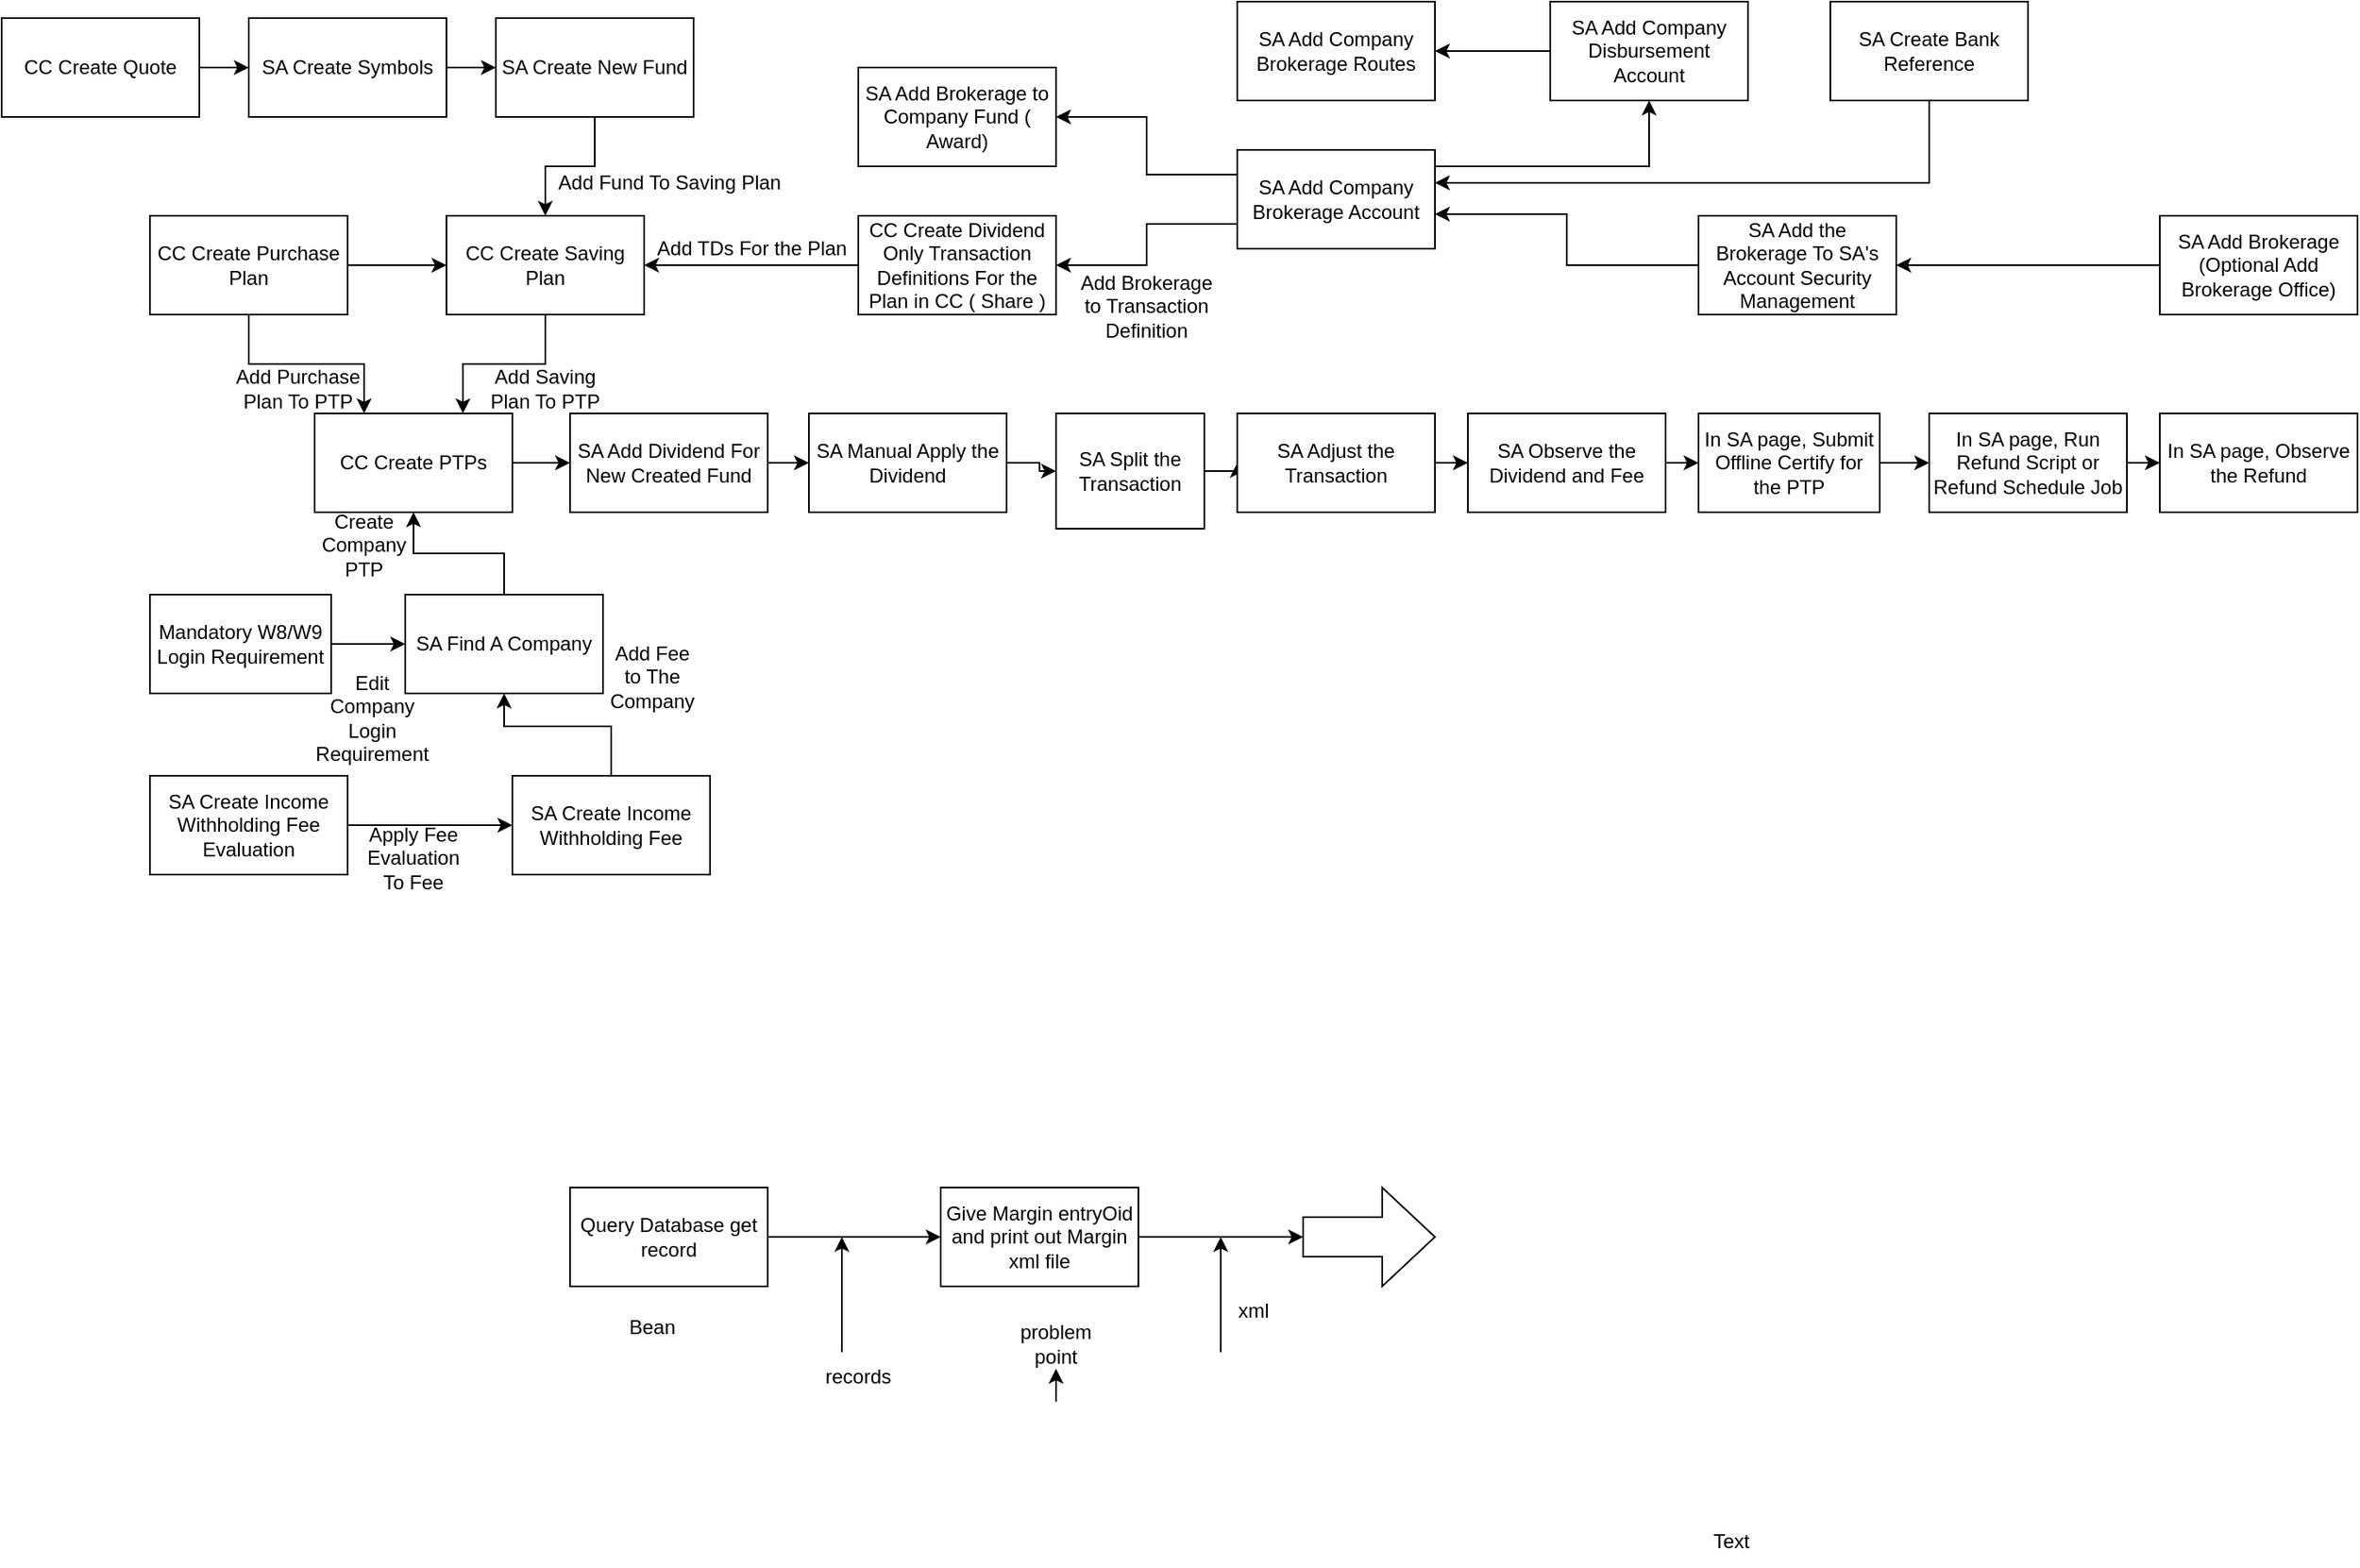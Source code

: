 <mxfile version="16.2.2" type="device"><diagram id="MJS_Rd71Y2nj2NpQxdGY" name="Page-1"><mxGraphModel dx="1588" dy="864" grid="1" gridSize="10" guides="1" tooltips="1" connect="1" arrows="1" fold="1" page="1" pageScale="1" pageWidth="850" pageHeight="1100" math="0" shadow="0"><root><mxCell id="0"/><mxCell id="1" parent="0"/><mxCell id="xQ8DZZ2qtsL2611Yfuc7-20" value="" style="edgeStyle=orthogonalEdgeStyle;rounded=0;orthogonalLoop=1;jettySize=auto;html=1;" parent="1" source="Upixlw8hHXbj9CMBlw4r-1" target="Upixlw8hHXbj9CMBlw4r-35" edge="1"><mxGeometry relative="1" as="geometry"/></mxCell><mxCell id="Upixlw8hHXbj9CMBlw4r-1" value="CC Create PTPs" style="rounded=0;whiteSpace=wrap;html=1;" parent="1" vertex="1"><mxGeometry x="200" y="260" width="120" height="60" as="geometry"/></mxCell><mxCell id="Upixlw8hHXbj9CMBlw4r-10" value="" style="edgeStyle=orthogonalEdgeStyle;rounded=0;orthogonalLoop=1;jettySize=auto;html=1;" parent="1" source="Upixlw8hHXbj9CMBlw4r-3" target="Upixlw8hHXbj9CMBlw4r-5" edge="1"><mxGeometry relative="1" as="geometry"/></mxCell><mxCell id="Upixlw8hHXbj9CMBlw4r-14" style="edgeStyle=orthogonalEdgeStyle;rounded=0;orthogonalLoop=1;jettySize=auto;html=1;exitX=0.5;exitY=1;exitDx=0;exitDy=0;entryX=0.25;entryY=0;entryDx=0;entryDy=0;" parent="1" source="Upixlw8hHXbj9CMBlw4r-3" target="Upixlw8hHXbj9CMBlw4r-1" edge="1"><mxGeometry relative="1" as="geometry"/></mxCell><mxCell id="Upixlw8hHXbj9CMBlw4r-3" value="CC Create Purchase Plan" style="rounded=0;whiteSpace=wrap;html=1;" parent="1" vertex="1"><mxGeometry x="100" y="140" width="120" height="60" as="geometry"/></mxCell><mxCell id="Upixlw8hHXbj9CMBlw4r-8" value="" style="edgeStyle=orthogonalEdgeStyle;rounded=0;orthogonalLoop=1;jettySize=auto;html=1;" parent="1" source="Upixlw8hHXbj9CMBlw4r-4" target="Upixlw8hHXbj9CMBlw4r-5" edge="1"><mxGeometry relative="1" as="geometry"/></mxCell><mxCell id="Upixlw8hHXbj9CMBlw4r-4" value="SA Create New Fund" style="rounded=0;whiteSpace=wrap;html=1;" parent="1" vertex="1"><mxGeometry x="310" y="20" width="120" height="60" as="geometry"/></mxCell><mxCell id="Upixlw8hHXbj9CMBlw4r-15" style="edgeStyle=orthogonalEdgeStyle;rounded=0;orthogonalLoop=1;jettySize=auto;html=1;exitX=0.5;exitY=1;exitDx=0;exitDy=0;entryX=0.75;entryY=0;entryDx=0;entryDy=0;" parent="1" source="Upixlw8hHXbj9CMBlw4r-5" target="Upixlw8hHXbj9CMBlw4r-1" edge="1"><mxGeometry relative="1" as="geometry"/></mxCell><mxCell id="Upixlw8hHXbj9CMBlw4r-5" value="CC Create Saving Plan" style="rounded=0;whiteSpace=wrap;html=1;" parent="1" vertex="1"><mxGeometry x="280" y="140" width="120" height="60" as="geometry"/></mxCell><mxCell id="Upixlw8hHXbj9CMBlw4r-9" value="Add Fund To Saving Plan" style="text;html=1;align=center;verticalAlign=middle;resizable=0;points=[];autosize=1;strokeColor=none;fillColor=none;" parent="1" vertex="1"><mxGeometry x="340" y="110" width="150" height="20" as="geometry"/></mxCell><mxCell id="Upixlw8hHXbj9CMBlw4r-12" value="" style="edgeStyle=orthogonalEdgeStyle;rounded=0;orthogonalLoop=1;jettySize=auto;html=1;" parent="1" source="Upixlw8hHXbj9CMBlw4r-11" target="Upixlw8hHXbj9CMBlw4r-5" edge="1"><mxGeometry relative="1" as="geometry"/></mxCell><mxCell id="Upixlw8hHXbj9CMBlw4r-11" value="CC Create Dividend Only Transaction Definitions For the Plan in CC ( Share )" style="rounded=0;whiteSpace=wrap;html=1;" parent="1" vertex="1"><mxGeometry x="530" y="140" width="120" height="60" as="geometry"/></mxCell><mxCell id="Upixlw8hHXbj9CMBlw4r-13" value="Add TDs For the Plan" style="text;html=1;align=center;verticalAlign=middle;resizable=0;points=[];autosize=1;strokeColor=none;fillColor=none;" parent="1" vertex="1"><mxGeometry x="400" y="150" width="130" height="20" as="geometry"/></mxCell><mxCell id="Upixlw8hHXbj9CMBlw4r-16" value="Add Saving Plan To PTP" style="text;html=1;strokeColor=none;fillColor=none;align=center;verticalAlign=middle;whiteSpace=wrap;rounded=0;" parent="1" vertex="1"><mxGeometry x="305" y="225" width="70" height="40" as="geometry"/></mxCell><mxCell id="Upixlw8hHXbj9CMBlw4r-17" value="Add Purchase Plan To PTP" style="text;html=1;strokeColor=none;fillColor=none;align=center;verticalAlign=middle;whiteSpace=wrap;rounded=0;" parent="1" vertex="1"><mxGeometry x="150" y="220" width="80" height="50" as="geometry"/></mxCell><mxCell id="Upixlw8hHXbj9CMBlw4r-20" value="" style="edgeStyle=orthogonalEdgeStyle;rounded=0;orthogonalLoop=1;jettySize=auto;html=1;" parent="1" source="Upixlw8hHXbj9CMBlw4r-18" target="Upixlw8hHXbj9CMBlw4r-19" edge="1"><mxGeometry relative="1" as="geometry"/></mxCell><mxCell id="Upixlw8hHXbj9CMBlw4r-18" value="SA Create Income Withholding Fee Evaluation" style="rounded=0;whiteSpace=wrap;html=1;" parent="1" vertex="1"><mxGeometry x="100" y="480" width="120" height="60" as="geometry"/></mxCell><mxCell id="Upixlw8hHXbj9CMBlw4r-19" value="SA Create Income Withholding Fee" style="rounded=0;whiteSpace=wrap;html=1;" parent="1" vertex="1"><mxGeometry x="320" y="480" width="120" height="60" as="geometry"/></mxCell><mxCell id="Upixlw8hHXbj9CMBlw4r-23" value="" style="edgeStyle=orthogonalEdgeStyle;rounded=0;orthogonalLoop=1;jettySize=auto;html=1;" parent="1" source="Upixlw8hHXbj9CMBlw4r-22" target="Upixlw8hHXbj9CMBlw4r-1" edge="1"><mxGeometry relative="1" as="geometry"/></mxCell><mxCell id="Upixlw8hHXbj9CMBlw4r-22" value="SA Find A Company" style="rounded=0;whiteSpace=wrap;html=1;" parent="1" vertex="1"><mxGeometry x="255" y="370" width="120" height="60" as="geometry"/></mxCell><mxCell id="Upixlw8hHXbj9CMBlw4r-28" style="edgeStyle=orthogonalEdgeStyle;rounded=0;orthogonalLoop=1;jettySize=auto;html=1;entryX=0.5;entryY=1;entryDx=0;entryDy=0;exitX=0.5;exitY=0;exitDx=0;exitDy=0;" parent="1" source="Upixlw8hHXbj9CMBlw4r-19" target="Upixlw8hHXbj9CMBlw4r-22" edge="1"><mxGeometry relative="1" as="geometry"><Array as="points"><mxPoint x="380" y="450"/><mxPoint x="315" y="450"/></Array></mxGeometry></mxCell><mxCell id="Upixlw8hHXbj9CMBlw4r-24" value="Add Fee to The Company" style="text;html=1;strokeColor=none;fillColor=none;align=center;verticalAlign=middle;whiteSpace=wrap;rounded=0;" parent="1" vertex="1"><mxGeometry x="375" y="400" width="60" height="40" as="geometry"/></mxCell><mxCell id="Upixlw8hHXbj9CMBlw4r-25" value="Create Company PTP" style="text;html=1;strokeColor=none;fillColor=none;align=center;verticalAlign=middle;whiteSpace=wrap;rounded=0;" parent="1" vertex="1"><mxGeometry x="200" y="320" width="60" height="40" as="geometry"/></mxCell><mxCell id="Upixlw8hHXbj9CMBlw4r-26" value="Apply Fee Evaluation To Fee" style="text;html=1;strokeColor=none;fillColor=none;align=center;verticalAlign=middle;whiteSpace=wrap;rounded=0;" parent="1" vertex="1"><mxGeometry x="230" y="510" width="60" height="40" as="geometry"/></mxCell><mxCell id="Upixlw8hHXbj9CMBlw4r-31" value="" style="edgeStyle=orthogonalEdgeStyle;rounded=0;orthogonalLoop=1;jettySize=auto;html=1;" parent="1" source="Upixlw8hHXbj9CMBlw4r-29" target="Upixlw8hHXbj9CMBlw4r-22" edge="1"><mxGeometry relative="1" as="geometry"/></mxCell><mxCell id="Upixlw8hHXbj9CMBlw4r-29" value="Mandatory W8/W9 Login Requirement" style="rounded=0;whiteSpace=wrap;html=1;" parent="1" vertex="1"><mxGeometry x="100" y="370" width="110" height="60" as="geometry"/></mxCell><mxCell id="Upixlw8hHXbj9CMBlw4r-34" value="Edit Company Login Requirement" style="text;html=1;strokeColor=none;fillColor=none;align=center;verticalAlign=middle;whiteSpace=wrap;rounded=0;" parent="1" vertex="1"><mxGeometry x="200" y="410" width="70" height="70" as="geometry"/></mxCell><mxCell id="Upixlw8hHXbj9CMBlw4r-37" value="" style="edgeStyle=orthogonalEdgeStyle;rounded=0;orthogonalLoop=1;jettySize=auto;html=1;" parent="1" source="Upixlw8hHXbj9CMBlw4r-35" target="Upixlw8hHXbj9CMBlw4r-36" edge="1"><mxGeometry relative="1" as="geometry"/></mxCell><mxCell id="Upixlw8hHXbj9CMBlw4r-35" value="SA Add Dividend For New Created Fund" style="rounded=0;whiteSpace=wrap;html=1;" parent="1" vertex="1"><mxGeometry x="355" y="260" width="120" height="60" as="geometry"/></mxCell><mxCell id="Upixlw8hHXbj9CMBlw4r-40" value="" style="edgeStyle=orthogonalEdgeStyle;rounded=0;orthogonalLoop=1;jettySize=auto;html=1;entryX=0;entryY=0.5;entryDx=0;entryDy=0;" parent="1" source="Upixlw8hHXbj9CMBlw4r-36" target="Upixlw8hHXbj9CMBlw4r-38" edge="1"><mxGeometry relative="1" as="geometry"><mxPoint x="640" y="290" as="targetPoint"/></mxGeometry></mxCell><mxCell id="Upixlw8hHXbj9CMBlw4r-36" value="SA Manual Apply the Dividend" style="whiteSpace=wrap;html=1;rounded=0;" parent="1" vertex="1"><mxGeometry x="500" y="260" width="120" height="60" as="geometry"/></mxCell><mxCell id="NcVFtUResPuyQPFmhu8C-5" value="" style="edgeStyle=orthogonalEdgeStyle;rounded=0;orthogonalLoop=1;jettySize=auto;html=1;" edge="1" parent="1" source="Upixlw8hHXbj9CMBlw4r-38" target="Upixlw8hHXbj9CMBlw4r-41"><mxGeometry relative="1" as="geometry"/></mxCell><mxCell id="Upixlw8hHXbj9CMBlw4r-38" value="SA Split the Transaction" style="rounded=0;whiteSpace=wrap;html=1;" parent="1" vertex="1"><mxGeometry x="650" y="260" width="90" height="70" as="geometry"/></mxCell><mxCell id="Upixlw8hHXbj9CMBlw4r-44" value="" style="edgeStyle=orthogonalEdgeStyle;rounded=0;orthogonalLoop=1;jettySize=auto;html=1;" parent="1" source="Upixlw8hHXbj9CMBlw4r-41" target="Upixlw8hHXbj9CMBlw4r-43" edge="1"><mxGeometry relative="1" as="geometry"/></mxCell><mxCell id="Upixlw8hHXbj9CMBlw4r-41" value="SA Adjust the Transaction" style="rounded=0;whiteSpace=wrap;html=1;" parent="1" vertex="1"><mxGeometry x="760" y="260" width="120" height="60" as="geometry"/></mxCell><mxCell id="Upixlw8hHXbj9CMBlw4r-46" value="" style="edgeStyle=orthogonalEdgeStyle;rounded=0;orthogonalLoop=1;jettySize=auto;html=1;" parent="1" source="Upixlw8hHXbj9CMBlw4r-43" target="Upixlw8hHXbj9CMBlw4r-45" edge="1"><mxGeometry relative="1" as="geometry"/></mxCell><mxCell id="Upixlw8hHXbj9CMBlw4r-43" value="SA Observe the Dividend and Fee" style="rounded=0;whiteSpace=wrap;html=1;" parent="1" vertex="1"><mxGeometry x="900" y="260" width="120" height="60" as="geometry"/></mxCell><mxCell id="Upixlw8hHXbj9CMBlw4r-48" value="" style="edgeStyle=orthogonalEdgeStyle;rounded=0;orthogonalLoop=1;jettySize=auto;html=1;" parent="1" source="Upixlw8hHXbj9CMBlw4r-45" target="Upixlw8hHXbj9CMBlw4r-47" edge="1"><mxGeometry relative="1" as="geometry"/></mxCell><mxCell id="Upixlw8hHXbj9CMBlw4r-45" value="In SA page, Submit Offline Certify for the PTP" style="rounded=0;whiteSpace=wrap;html=1;" parent="1" vertex="1"><mxGeometry x="1040" y="260" width="110" height="60" as="geometry"/></mxCell><mxCell id="Upixlw8hHXbj9CMBlw4r-50" value="" style="edgeStyle=orthogonalEdgeStyle;rounded=0;orthogonalLoop=1;jettySize=auto;html=1;" parent="1" source="Upixlw8hHXbj9CMBlw4r-47" target="Upixlw8hHXbj9CMBlw4r-49" edge="1"><mxGeometry relative="1" as="geometry"/></mxCell><mxCell id="Upixlw8hHXbj9CMBlw4r-47" value="In SA page, Run Refund Script or Refund Schedule Job" style="rounded=0;whiteSpace=wrap;html=1;" parent="1" vertex="1"><mxGeometry x="1180" y="260" width="120" height="60" as="geometry"/></mxCell><mxCell id="Upixlw8hHXbj9CMBlw4r-49" value="In SA page, Observe the Refund" style="rounded=0;whiteSpace=wrap;html=1;" parent="1" vertex="1"><mxGeometry x="1320" y="260" width="120" height="60" as="geometry"/></mxCell><mxCell id="xQ8DZZ2qtsL2611Yfuc7-13" style="edgeStyle=orthogonalEdgeStyle;rounded=0;orthogonalLoop=1;jettySize=auto;html=1;entryX=1;entryY=0.5;entryDx=0;entryDy=0;" parent="1" source="xQ8DZZ2qtsL2611Yfuc7-1" target="xQ8DZZ2qtsL2611Yfuc7-2" edge="1"><mxGeometry relative="1" as="geometry"/></mxCell><mxCell id="xQ8DZZ2qtsL2611Yfuc7-1" value="SA Add Brokerage (Optional Add Brokerage Office)" style="rounded=0;whiteSpace=wrap;html=1;" parent="1" vertex="1"><mxGeometry x="1320" y="140" width="120" height="60" as="geometry"/></mxCell><mxCell id="xQ8DZZ2qtsL2611Yfuc7-14" style="edgeStyle=orthogonalEdgeStyle;rounded=0;orthogonalLoop=1;jettySize=auto;html=1;entryX=1;entryY=0.65;entryDx=0;entryDy=0;entryPerimeter=0;" parent="1" source="xQ8DZZ2qtsL2611Yfuc7-2" target="xQ8DZZ2qtsL2611Yfuc7-3" edge="1"><mxGeometry relative="1" as="geometry"/></mxCell><mxCell id="xQ8DZZ2qtsL2611Yfuc7-2" value="SA Add the Brokerage To SA's Account Security Management" style="rounded=0;whiteSpace=wrap;html=1;" parent="1" vertex="1"><mxGeometry x="1040" y="140" width="120" height="60" as="geometry"/></mxCell><mxCell id="xQ8DZZ2qtsL2611Yfuc7-11" style="edgeStyle=orthogonalEdgeStyle;rounded=0;orthogonalLoop=1;jettySize=auto;html=1;exitX=0;exitY=0.25;exitDx=0;exitDy=0;entryX=1;entryY=0.5;entryDx=0;entryDy=0;" parent="1" source="xQ8DZZ2qtsL2611Yfuc7-3" target="xQ8DZZ2qtsL2611Yfuc7-6" edge="1"><mxGeometry relative="1" as="geometry"/></mxCell><mxCell id="xQ8DZZ2qtsL2611Yfuc7-12" style="edgeStyle=orthogonalEdgeStyle;rounded=0;orthogonalLoop=1;jettySize=auto;html=1;exitX=0;exitY=0.75;exitDx=0;exitDy=0;entryX=1;entryY=0.5;entryDx=0;entryDy=0;" parent="1" source="xQ8DZZ2qtsL2611Yfuc7-3" target="Upixlw8hHXbj9CMBlw4r-11" edge="1"><mxGeometry relative="1" as="geometry"/></mxCell><mxCell id="xQ8DZZ2qtsL2611Yfuc7-15" value="" style="edgeStyle=orthogonalEdgeStyle;rounded=0;orthogonalLoop=1;jettySize=auto;html=1;entryX=0.5;entryY=1;entryDx=0;entryDy=0;" parent="1" source="xQ8DZZ2qtsL2611Yfuc7-3" target="xQ8DZZ2qtsL2611Yfuc7-4" edge="1"><mxGeometry relative="1" as="geometry"><Array as="points"><mxPoint x="1010" y="110"/></Array></mxGeometry></mxCell><mxCell id="xQ8DZZ2qtsL2611Yfuc7-3" value="SA Add Company Brokerage Account" style="rounded=0;whiteSpace=wrap;html=1;" parent="1" vertex="1"><mxGeometry x="760" y="100" width="120" height="60" as="geometry"/></mxCell><mxCell id="xQ8DZZ2qtsL2611Yfuc7-16" value="" style="edgeStyle=orthogonalEdgeStyle;rounded=0;orthogonalLoop=1;jettySize=auto;html=1;" parent="1" source="xQ8DZZ2qtsL2611Yfuc7-4" target="xQ8DZZ2qtsL2611Yfuc7-5" edge="1"><mxGeometry relative="1" as="geometry"/></mxCell><mxCell id="xQ8DZZ2qtsL2611Yfuc7-4" value="SA Add Company Disbursement Account" style="rounded=0;whiteSpace=wrap;html=1;" parent="1" vertex="1"><mxGeometry x="950" y="10" width="120" height="60" as="geometry"/></mxCell><mxCell id="xQ8DZZ2qtsL2611Yfuc7-5" value="SA Add Company Brokerage Routes" style="rounded=0;whiteSpace=wrap;html=1;" parent="1" vertex="1"><mxGeometry x="760" y="10" width="120" height="60" as="geometry"/></mxCell><mxCell id="xQ8DZZ2qtsL2611Yfuc7-6" value="SA Add Brokerage to Company Fund ( Award)" style="rounded=0;whiteSpace=wrap;html=1;" parent="1" vertex="1"><mxGeometry x="530" y="50" width="120" height="60" as="geometry"/></mxCell><mxCell id="xQ8DZZ2qtsL2611Yfuc7-8" value="" style="edgeStyle=orthogonalEdgeStyle;rounded=0;orthogonalLoop=1;jettySize=auto;html=1;" parent="1" source="xQ8DZZ2qtsL2611Yfuc7-7" target="xQ8DZZ2qtsL2611Yfuc7-3" edge="1"><mxGeometry relative="1" as="geometry"><Array as="points"><mxPoint x="1180" y="120"/></Array></mxGeometry></mxCell><mxCell id="xQ8DZZ2qtsL2611Yfuc7-7" value="SA Create Bank Reference" style="rounded=0;whiteSpace=wrap;html=1;" parent="1" vertex="1"><mxGeometry x="1120" y="10" width="120" height="60" as="geometry"/></mxCell><mxCell id="xQ8DZZ2qtsL2611Yfuc7-19" value="Add Brokerage to Transaction Definition" style="text;html=1;strokeColor=none;fillColor=none;align=center;verticalAlign=middle;whiteSpace=wrap;rounded=0;" parent="1" vertex="1"><mxGeometry x="660" y="165" width="90" height="60" as="geometry"/></mxCell><mxCell id="NcVFtUResPuyQPFmhu8C-3" value="" style="edgeStyle=orthogonalEdgeStyle;rounded=0;orthogonalLoop=1;jettySize=auto;html=1;" edge="1" parent="1" source="NcVFtUResPuyQPFmhu8C-1" target="NcVFtUResPuyQPFmhu8C-2"><mxGeometry relative="1" as="geometry"/></mxCell><mxCell id="NcVFtUResPuyQPFmhu8C-1" value="CC Create Quote" style="rounded=0;whiteSpace=wrap;html=1;" vertex="1" parent="1"><mxGeometry x="10" y="20" width="120" height="60" as="geometry"/></mxCell><mxCell id="NcVFtUResPuyQPFmhu8C-4" value="" style="edgeStyle=orthogonalEdgeStyle;rounded=0;orthogonalLoop=1;jettySize=auto;html=1;" edge="1" parent="1" source="NcVFtUResPuyQPFmhu8C-2" target="Upixlw8hHXbj9CMBlw4r-4"><mxGeometry relative="1" as="geometry"/></mxCell><mxCell id="NcVFtUResPuyQPFmhu8C-2" value="SA Create Symbols" style="rounded=0;whiteSpace=wrap;html=1;" vertex="1" parent="1"><mxGeometry x="160" y="20" width="120" height="60" as="geometry"/></mxCell><mxCell id="NcVFtUResPuyQPFmhu8C-8" value="" style="edgeStyle=orthogonalEdgeStyle;rounded=0;orthogonalLoop=1;jettySize=auto;html=1;" edge="1" parent="1" source="NcVFtUResPuyQPFmhu8C-6" target="NcVFtUResPuyQPFmhu8C-7"><mxGeometry relative="1" as="geometry"/></mxCell><mxCell id="NcVFtUResPuyQPFmhu8C-6" value="Query Database get record" style="rounded=0;whiteSpace=wrap;html=1;" vertex="1" parent="1"><mxGeometry x="355" y="730" width="120" height="60" as="geometry"/></mxCell><mxCell id="NcVFtUResPuyQPFmhu8C-10" value="" style="edgeStyle=orthogonalEdgeStyle;rounded=0;orthogonalLoop=1;jettySize=auto;html=1;" edge="1" parent="1" source="NcVFtUResPuyQPFmhu8C-7" target="NcVFtUResPuyQPFmhu8C-9"><mxGeometry relative="1" as="geometry"/></mxCell><mxCell id="NcVFtUResPuyQPFmhu8C-7" value="Give Margin entryOid and print out Margin xml file" style="rounded=0;whiteSpace=wrap;html=1;" vertex="1" parent="1"><mxGeometry x="580" y="730" width="120" height="60" as="geometry"/></mxCell><mxCell id="NcVFtUResPuyQPFmhu8C-9" value="" style="shape=singleArrow;whiteSpace=wrap;html=1;arrowWidth=0.4;arrowSize=0.4;rounded=0;" vertex="1" parent="1"><mxGeometry x="800" y="730" width="80" height="60" as="geometry"/></mxCell><mxCell id="NcVFtUResPuyQPFmhu8C-11" value="" style="endArrow=classic;html=1;rounded=0;" edge="1" parent="1"><mxGeometry width="50" height="50" relative="1" as="geometry"><mxPoint x="750" y="830" as="sourcePoint"/><mxPoint x="750" y="760" as="targetPoint"/></mxGeometry></mxCell><mxCell id="NcVFtUResPuyQPFmhu8C-12" value="xml" style="text;html=1;strokeColor=none;fillColor=none;align=center;verticalAlign=middle;whiteSpace=wrap;rounded=0;" vertex="1" parent="1"><mxGeometry x="740" y="790" width="60" height="30" as="geometry"/></mxCell><mxCell id="NcVFtUResPuyQPFmhu8C-13" value="" style="endArrow=classic;html=1;rounded=0;" edge="1" parent="1" target="NcVFtUResPuyQPFmhu8C-14"><mxGeometry width="50" height="50" relative="1" as="geometry"><mxPoint x="650" y="860" as="sourcePoint"/><mxPoint x="650" y="790" as="targetPoint"/></mxGeometry></mxCell><mxCell id="NcVFtUResPuyQPFmhu8C-14" value="problem point" style="text;html=1;strokeColor=none;fillColor=none;align=center;verticalAlign=middle;whiteSpace=wrap;rounded=0;" vertex="1" parent="1"><mxGeometry x="620" y="810" width="60" height="30" as="geometry"/></mxCell><mxCell id="NcVFtUResPuyQPFmhu8C-15" value="Text" style="text;html=1;strokeColor=none;fillColor=none;align=center;verticalAlign=middle;whiteSpace=wrap;rounded=0;" vertex="1" parent="1"><mxGeometry x="1030" y="930" width="60" height="30" as="geometry"/></mxCell><mxCell id="NcVFtUResPuyQPFmhu8C-16" value="Bean" style="text;html=1;strokeColor=none;fillColor=none;align=center;verticalAlign=middle;whiteSpace=wrap;rounded=0;" vertex="1" parent="1"><mxGeometry x="375" y="800" width="60" height="30" as="geometry"/></mxCell><mxCell id="NcVFtUResPuyQPFmhu8C-17" value="" style="endArrow=classic;html=1;rounded=0;" edge="1" parent="1"><mxGeometry width="50" height="50" relative="1" as="geometry"><mxPoint x="520" y="830" as="sourcePoint"/><mxPoint x="520" y="760" as="targetPoint"/></mxGeometry></mxCell><mxCell id="NcVFtUResPuyQPFmhu8C-18" value="records" style="text;html=1;strokeColor=none;fillColor=none;align=center;verticalAlign=middle;whiteSpace=wrap;rounded=0;" vertex="1" parent="1"><mxGeometry x="500" y="830" width="60" height="30" as="geometry"/></mxCell></root></mxGraphModel></diagram></mxfile>
